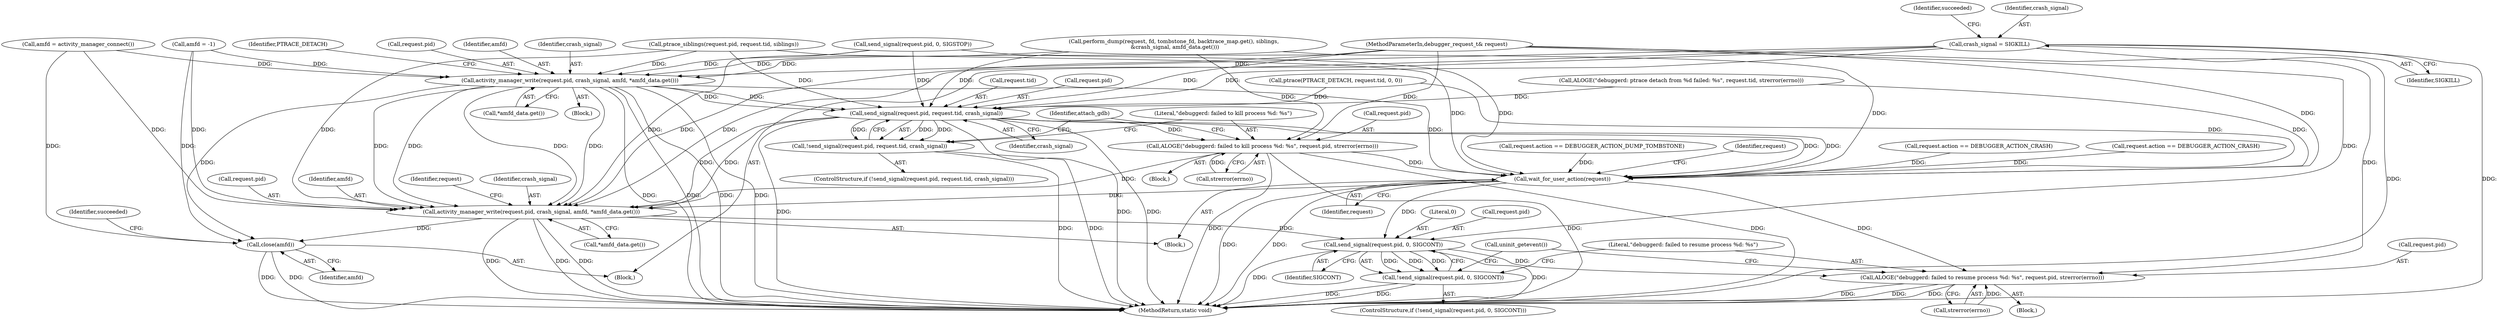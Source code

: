 digraph "0_Android_d7603583f90c2bc6074a4ee2886bd28082d7c65b_1@API" {
"1000227" [label="(Call,crash_signal = SIGKILL)"];
"1000282" [label="(Call,activity_manager_write(request.pid, crash_signal, amfd, *amfd_data.get()))"];
"1000327" [label="(Call,send_signal(request.pid, request.tid, crash_signal))"];
"1000326" [label="(Call,!send_signal(request.pid, request.tid, crash_signal))"];
"1000336" [label="(Call,ALOGE(\"debuggerd: failed to kill process %d: %s\", request.pid, strerror(errno)))"];
"1000346" [label="(Call,wait_for_user_action(request))"];
"1000348" [label="(Call,activity_manager_write(request.pid, crash_signal, amfd, *amfd_data.get()))"];
"1000358" [label="(Call,send_signal(request.pid, 0, SIGCONT))"];
"1000357" [label="(Call,!send_signal(request.pid, 0, SIGCONT))"];
"1000365" [label="(Call,ALOGE(\"debuggerd: failed to resume process %d: %s\", request.pid, strerror(errno)))"];
"1000373" [label="(Call,close(amfd))"];
"1000347" [label="(Identifier,request)"];
"1000288" [label="(Call,*amfd_data.get())"];
"1000227" [label="(Call,crash_signal = SIGKILL)"];
"1000372" [label="(Call,uninit_getevent())"];
"1000283" [label="(Call,request.pid)"];
"1000102" [label="(MethodParameterIn,debugger_request_t& request)"];
"1000365" [label="(Call,ALOGE(\"debuggerd: failed to resume process %d: %s\", request.pid, strerror(errno)))"];
"1000211" [label="(Call,amfd = activity_manager_connect())"];
"1000362" [label="(Literal,0)"];
"1000287" [label="(Identifier,amfd)"];
"1000349" [label="(Call,request.pid)"];
"1000327" [label="(Call,send_signal(request.pid, request.tid, crash_signal))"];
"1000353" [label="(Identifier,amfd)"];
"1000370" [label="(Call,strerror(errno))"];
"1000229" [label="(Identifier,SIGKILL)"];
"1000373" [label="(Call,close(amfd))"];
"1000364" [label="(Block,)"];
"1000232" [label="(Call,perform_dump(request, fd, tombstone_fd, backtrace_map.get(), siblings,\n &crash_signal, amfd_data.get()))"];
"1000195" [label="(Call,amfd = -1)"];
"1000231" [label="(Identifier,succeeded)"];
"1000374" [label="(Identifier,amfd)"];
"1000282" [label="(Call,activity_manager_write(request.pid, crash_signal, amfd, *amfd_data.get()))"];
"1000356" [label="(ControlStructure,if (!send_signal(request.pid, 0, SIGCONT)))"];
"1000292" [label="(Call,ptrace(PTRACE_DETACH, request.tid, 0, 0))"];
"1000228" [label="(Identifier,crash_signal)"];
"1000358" [label="(Call,send_signal(request.pid, 0, SIGCONT))"];
"1000264" [label="(Call,send_signal(request.pid, 0, SIGSTOP))"];
"1000367" [label="(Call,request.pid)"];
"1000335" [label="(Block,)"];
"1000336" [label="(Call,ALOGE(\"debuggerd: failed to kill process %d: %s\", request.pid, strerror(errno)))"];
"1000245" [label="(Call,request.action == DEBUGGER_ACTION_DUMP_TOMBSTONE)"];
"1000360" [label="(Identifier,request)"];
"1000377" [label="(Identifier,succeeded)"];
"1000286" [label="(Identifier,crash_signal)"];
"1000331" [label="(Call,request.tid)"];
"1000350" [label="(Identifier,request)"];
"1000337" [label="(Literal,\"debuggerd: failed to kill process %d: %s\")"];
"1000293" [label="(Identifier,PTRACE_DETACH)"];
"1000363" [label="(Identifier,SIGCONT)"];
"1000378" [label="(MethodReturn,static void)"];
"1000359" [label="(Call,request.pid)"];
"1000341" [label="(Call,strerror(errno))"];
"1000345" [label="(Block,)"];
"1000338" [label="(Call,request.pid)"];
"1000301" [label="(Call,ALOGE(\"debuggerd: ptrace detach from %d failed: %s\", request.tid, strerror(errno)))"];
"1000319" [label="(Call,request.action == DEBUGGER_ACTION_CRASH)"];
"1000328" [label="(Call,request.pid)"];
"1000352" [label="(Identifier,crash_signal)"];
"1000354" [label="(Call,*amfd_data.get())"];
"1000326" [label="(Call,!send_signal(request.pid, request.tid, crash_signal))"];
"1000357" [label="(Call,!send_signal(request.pid, 0, SIGCONT))"];
"1000346" [label="(Call,wait_for_user_action(request))"];
"1000344" [label="(Identifier,attach_gdb)"];
"1000366" [label="(Literal,\"debuggerd: failed to resume process %d: %s\")"];
"1000348" [label="(Call,activity_manager_write(request.pid, crash_signal, amfd, *amfd_data.get()))"];
"1000103" [label="(Block,)"];
"1000205" [label="(Call,request.action == DEBUGGER_ACTION_CRASH)"];
"1000281" [label="(Block,)"];
"1000325" [label="(ControlStructure,if (!send_signal(request.pid, request.tid, crash_signal)))"];
"1000334" [label="(Identifier,crash_signal)"];
"1000185" [label="(Call,ptrace_siblings(request.pid, request.tid, siblings))"];
"1000227" -> "1000103"  [label="AST: "];
"1000227" -> "1000229"  [label="CFG: "];
"1000228" -> "1000227"  [label="AST: "];
"1000229" -> "1000227"  [label="AST: "];
"1000231" -> "1000227"  [label="CFG: "];
"1000227" -> "1000378"  [label="DDG: "];
"1000227" -> "1000378"  [label="DDG: "];
"1000227" -> "1000282"  [label="DDG: "];
"1000227" -> "1000327"  [label="DDG: "];
"1000227" -> "1000348"  [label="DDG: "];
"1000282" -> "1000281"  [label="AST: "];
"1000282" -> "1000288"  [label="CFG: "];
"1000283" -> "1000282"  [label="AST: "];
"1000286" -> "1000282"  [label="AST: "];
"1000287" -> "1000282"  [label="AST: "];
"1000288" -> "1000282"  [label="AST: "];
"1000293" -> "1000282"  [label="CFG: "];
"1000282" -> "1000378"  [label="DDG: "];
"1000282" -> "1000378"  [label="DDG: "];
"1000282" -> "1000378"  [label="DDG: "];
"1000282" -> "1000378"  [label="DDG: "];
"1000185" -> "1000282"  [label="DDG: "];
"1000232" -> "1000282"  [label="DDG: "];
"1000264" -> "1000282"  [label="DDG: "];
"1000102" -> "1000282"  [label="DDG: "];
"1000211" -> "1000282"  [label="DDG: "];
"1000195" -> "1000282"  [label="DDG: "];
"1000282" -> "1000327"  [label="DDG: "];
"1000282" -> "1000327"  [label="DDG: "];
"1000282" -> "1000346"  [label="DDG: "];
"1000282" -> "1000348"  [label="DDG: "];
"1000282" -> "1000348"  [label="DDG: "];
"1000282" -> "1000348"  [label="DDG: "];
"1000282" -> "1000348"  [label="DDG: "];
"1000282" -> "1000373"  [label="DDG: "];
"1000327" -> "1000326"  [label="AST: "];
"1000327" -> "1000334"  [label="CFG: "];
"1000328" -> "1000327"  [label="AST: "];
"1000331" -> "1000327"  [label="AST: "];
"1000334" -> "1000327"  [label="AST: "];
"1000326" -> "1000327"  [label="CFG: "];
"1000327" -> "1000378"  [label="DDG: "];
"1000327" -> "1000378"  [label="DDG: "];
"1000327" -> "1000378"  [label="DDG: "];
"1000327" -> "1000326"  [label="DDG: "];
"1000327" -> "1000326"  [label="DDG: "];
"1000327" -> "1000326"  [label="DDG: "];
"1000185" -> "1000327"  [label="DDG: "];
"1000232" -> "1000327"  [label="DDG: "];
"1000264" -> "1000327"  [label="DDG: "];
"1000102" -> "1000327"  [label="DDG: "];
"1000301" -> "1000327"  [label="DDG: "];
"1000292" -> "1000327"  [label="DDG: "];
"1000327" -> "1000336"  [label="DDG: "];
"1000327" -> "1000346"  [label="DDG: "];
"1000327" -> "1000346"  [label="DDG: "];
"1000327" -> "1000348"  [label="DDG: "];
"1000327" -> "1000348"  [label="DDG: "];
"1000326" -> "1000325"  [label="AST: "];
"1000337" -> "1000326"  [label="CFG: "];
"1000344" -> "1000326"  [label="CFG: "];
"1000326" -> "1000378"  [label="DDG: "];
"1000326" -> "1000378"  [label="DDG: "];
"1000336" -> "1000335"  [label="AST: "];
"1000336" -> "1000341"  [label="CFG: "];
"1000337" -> "1000336"  [label="AST: "];
"1000338" -> "1000336"  [label="AST: "];
"1000341" -> "1000336"  [label="AST: "];
"1000344" -> "1000336"  [label="CFG: "];
"1000336" -> "1000378"  [label="DDG: "];
"1000336" -> "1000378"  [label="DDG: "];
"1000336" -> "1000378"  [label="DDG: "];
"1000232" -> "1000336"  [label="DDG: "];
"1000102" -> "1000336"  [label="DDG: "];
"1000341" -> "1000336"  [label="DDG: "];
"1000336" -> "1000346"  [label="DDG: "];
"1000336" -> "1000348"  [label="DDG: "];
"1000346" -> "1000345"  [label="AST: "];
"1000346" -> "1000347"  [label="CFG: "];
"1000347" -> "1000346"  [label="AST: "];
"1000350" -> "1000346"  [label="CFG: "];
"1000346" -> "1000378"  [label="DDG: "];
"1000346" -> "1000378"  [label="DDG: "];
"1000185" -> "1000346"  [label="DDG: "];
"1000301" -> "1000346"  [label="DDG: "];
"1000205" -> "1000346"  [label="DDG: "];
"1000264" -> "1000346"  [label="DDG: "];
"1000319" -> "1000346"  [label="DDG: "];
"1000292" -> "1000346"  [label="DDG: "];
"1000232" -> "1000346"  [label="DDG: "];
"1000245" -> "1000346"  [label="DDG: "];
"1000102" -> "1000346"  [label="DDG: "];
"1000346" -> "1000348"  [label="DDG: "];
"1000346" -> "1000358"  [label="DDG: "];
"1000346" -> "1000365"  [label="DDG: "];
"1000348" -> "1000345"  [label="AST: "];
"1000348" -> "1000354"  [label="CFG: "];
"1000349" -> "1000348"  [label="AST: "];
"1000352" -> "1000348"  [label="AST: "];
"1000353" -> "1000348"  [label="AST: "];
"1000354" -> "1000348"  [label="AST: "];
"1000360" -> "1000348"  [label="CFG: "];
"1000348" -> "1000378"  [label="DDG: "];
"1000348" -> "1000378"  [label="DDG: "];
"1000348" -> "1000378"  [label="DDG: "];
"1000185" -> "1000348"  [label="DDG: "];
"1000264" -> "1000348"  [label="DDG: "];
"1000102" -> "1000348"  [label="DDG: "];
"1000211" -> "1000348"  [label="DDG: "];
"1000195" -> "1000348"  [label="DDG: "];
"1000348" -> "1000358"  [label="DDG: "];
"1000348" -> "1000373"  [label="DDG: "];
"1000358" -> "1000357"  [label="AST: "];
"1000358" -> "1000363"  [label="CFG: "];
"1000359" -> "1000358"  [label="AST: "];
"1000362" -> "1000358"  [label="AST: "];
"1000363" -> "1000358"  [label="AST: "];
"1000357" -> "1000358"  [label="CFG: "];
"1000358" -> "1000378"  [label="DDG: "];
"1000358" -> "1000378"  [label="DDG: "];
"1000358" -> "1000357"  [label="DDG: "];
"1000358" -> "1000357"  [label="DDG: "];
"1000358" -> "1000357"  [label="DDG: "];
"1000102" -> "1000358"  [label="DDG: "];
"1000358" -> "1000365"  [label="DDG: "];
"1000357" -> "1000356"  [label="AST: "];
"1000366" -> "1000357"  [label="CFG: "];
"1000372" -> "1000357"  [label="CFG: "];
"1000357" -> "1000378"  [label="DDG: "];
"1000357" -> "1000378"  [label="DDG: "];
"1000365" -> "1000364"  [label="AST: "];
"1000365" -> "1000370"  [label="CFG: "];
"1000366" -> "1000365"  [label="AST: "];
"1000367" -> "1000365"  [label="AST: "];
"1000370" -> "1000365"  [label="AST: "];
"1000372" -> "1000365"  [label="CFG: "];
"1000365" -> "1000378"  [label="DDG: "];
"1000365" -> "1000378"  [label="DDG: "];
"1000365" -> "1000378"  [label="DDG: "];
"1000102" -> "1000365"  [label="DDG: "];
"1000370" -> "1000365"  [label="DDG: "];
"1000373" -> "1000103"  [label="AST: "];
"1000373" -> "1000374"  [label="CFG: "];
"1000374" -> "1000373"  [label="AST: "];
"1000377" -> "1000373"  [label="CFG: "];
"1000373" -> "1000378"  [label="DDG: "];
"1000373" -> "1000378"  [label="DDG: "];
"1000211" -> "1000373"  [label="DDG: "];
"1000195" -> "1000373"  [label="DDG: "];
}
